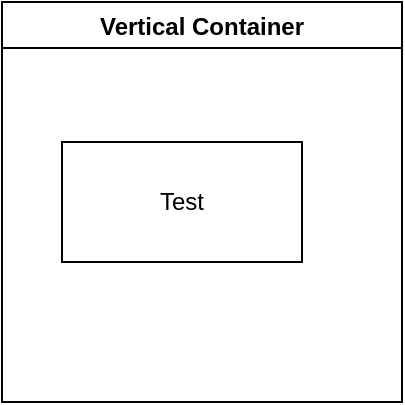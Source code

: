 <mxfile>
    <diagram id="-HcdjBS3nR2hqgzSQnTo" name="Page-1">
        <mxGraphModel dx="1100" dy="545" grid="1" gridSize="10" guides="1" tooltips="1" connect="1" arrows="1" fold="1" page="1" pageScale="1" pageWidth="827" pageHeight="1169" math="0" shadow="0">
            <root>
                <mxCell id="0"/>
                <mxCell id="1" parent="0"/>
                <mxCell id="2" value="Vertical Container" style="swimlane;" vertex="1" parent="1">
                    <mxGeometry x="310" y="180" width="200" height="200" as="geometry"/>
                </mxCell>
                <mxCell id="3" value="Test" style="rounded=0;whiteSpace=wrap;html=1;" vertex="1" parent="2">
                    <mxGeometry x="30" y="70" width="120" height="60" as="geometry"/>
                </mxCell>
            </root>
        </mxGraphModel>
    </diagram>
</mxfile>
